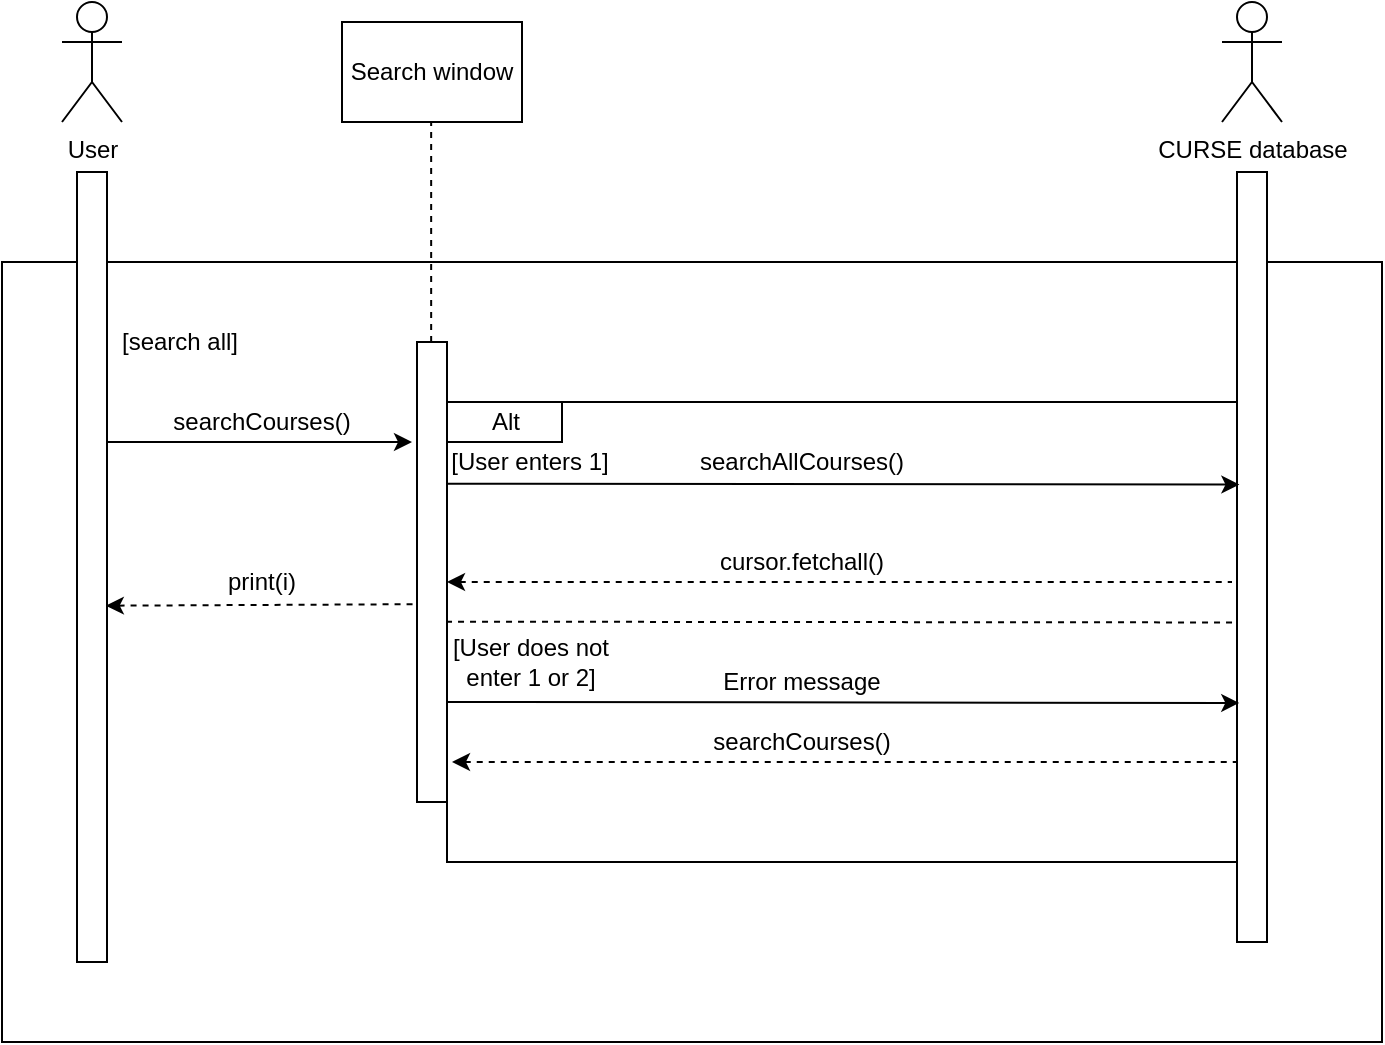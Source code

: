 <mxfile version="13.3.5" type="github">
  <diagram id="zPEwnvsFBbULz__Ok2F5" name="Page-1">
    <mxGraphModel dx="865" dy="483" grid="1" gridSize="10" guides="1" tooltips="1" connect="1" arrows="1" fold="1" page="1" pageScale="1" pageWidth="850" pageHeight="1100" math="0" shadow="0">
      <root>
        <mxCell id="0" />
        <mxCell id="1" parent="0" />
        <mxCell id="1YPFjCa7QF-v9QR7D7rn-1" value="" style="rounded=0;whiteSpace=wrap;html=1;" parent="1" vertex="1">
          <mxGeometry x="70" y="160" width="690" height="390" as="geometry" />
        </mxCell>
        <mxCell id="1YPFjCa7QF-v9QR7D7rn-2" value="CURSE database&lt;br&gt;" style="shape=umlActor;verticalLabelPosition=bottom;labelBackgroundColor=#ffffff;verticalAlign=top;html=1;outlineConnect=0;" parent="1" vertex="1">
          <mxGeometry x="680" y="30" width="30" height="60" as="geometry" />
        </mxCell>
        <mxCell id="1YPFjCa7QF-v9QR7D7rn-3" value="User" style="shape=umlActor;verticalLabelPosition=bottom;labelBackgroundColor=#ffffff;verticalAlign=top;html=1;outlineConnect=0;" parent="1" vertex="1">
          <mxGeometry x="100" y="30" width="30" height="60" as="geometry" />
        </mxCell>
        <mxCell id="1YPFjCa7QF-v9QR7D7rn-12" value="" style="rounded=0;whiteSpace=wrap;html=1;" parent="1" vertex="1">
          <mxGeometry x="107.5" y="115" width="15" height="395" as="geometry" />
        </mxCell>
        <mxCell id="1YPFjCa7QF-v9QR7D7rn-14" value="Search window" style="rounded=0;whiteSpace=wrap;html=1;" parent="1" vertex="1">
          <mxGeometry x="240" y="40" width="90" height="50" as="geometry" />
        </mxCell>
        <mxCell id="1YPFjCa7QF-v9QR7D7rn-16" value="" style="endArrow=classic;html=1;" parent="1" edge="1">
          <mxGeometry width="50" height="50" relative="1" as="geometry">
            <mxPoint x="122.5" y="250" as="sourcePoint" />
            <mxPoint x="275" y="250" as="targetPoint" />
          </mxGeometry>
        </mxCell>
        <mxCell id="1YPFjCa7QF-v9QR7D7rn-18" value="searchCourses()" style="text;html=1;strokeColor=none;fillColor=none;align=center;verticalAlign=middle;whiteSpace=wrap;rounded=0;" parent="1" vertex="1">
          <mxGeometry x="180" y="230" width="40" height="20" as="geometry" />
        </mxCell>
        <mxCell id="1YPFjCa7QF-v9QR7D7rn-19" value="" style="endArrow=none;dashed=1;html=1;" parent="1" edge="1">
          <mxGeometry width="50" height="50" relative="1" as="geometry">
            <mxPoint x="284.58" y="200" as="sourcePoint" />
            <mxPoint x="284.58" y="90" as="targetPoint" />
          </mxGeometry>
        </mxCell>
        <mxCell id="1YPFjCa7QF-v9QR7D7rn-26" value="print(i)" style="text;html=1;strokeColor=none;fillColor=none;align=center;verticalAlign=middle;whiteSpace=wrap;rounded=0;" parent="1" vertex="1">
          <mxGeometry x="180" y="310" width="40" height="20" as="geometry" />
        </mxCell>
        <mxCell id="1YPFjCa7QF-v9QR7D7rn-27" value="" style="endArrow=none;dashed=1;html=1;startArrow=classic;startFill=1;entryX=-0.031;entryY=0.57;entryDx=0;entryDy=0;entryPerimeter=0;exitX=0.961;exitY=0.549;exitDx=0;exitDy=0;exitPerimeter=0;" parent="1" edge="1" target="1YPFjCa7QF-v9QR7D7rn-15" source="1YPFjCa7QF-v9QR7D7rn-12">
          <mxGeometry width="50" height="50" relative="1" as="geometry">
            <mxPoint x="120" y="340" as="sourcePoint" />
            <mxPoint x="277.5" y="340" as="targetPoint" />
          </mxGeometry>
        </mxCell>
        <mxCell id="1YPFjCa7QF-v9QR7D7rn-30" value="[search all]" style="text;html=1;strokeColor=none;fillColor=none;align=center;verticalAlign=middle;whiteSpace=wrap;rounded=0;" parent="1" vertex="1">
          <mxGeometry x="120" y="190" width="77.5" height="20" as="geometry" />
        </mxCell>
        <mxCell id="FwCJ0pQsF0AwDz_81smR-1" value="" style="rounded=0;whiteSpace=wrap;html=1;" vertex="1" parent="1">
          <mxGeometry x="292.5" y="230" width="407.5" height="230" as="geometry" />
        </mxCell>
        <mxCell id="1YPFjCa7QF-v9QR7D7rn-13" value="" style="rounded=0;whiteSpace=wrap;html=1;" parent="1" vertex="1">
          <mxGeometry x="687.5" y="115" width="15" height="385" as="geometry" />
        </mxCell>
        <mxCell id="1YPFjCa7QF-v9QR7D7rn-23" value="searchAllCourses()" style="text;html=1;strokeColor=none;fillColor=none;align=center;verticalAlign=middle;whiteSpace=wrap;rounded=0;" parent="1" vertex="1">
          <mxGeometry x="450" y="250" width="40" height="20" as="geometry" />
        </mxCell>
        <mxCell id="1YPFjCa7QF-v9QR7D7rn-22" value="" style="endArrow=classic;html=1;entryX=0.079;entryY=0.406;entryDx=0;entryDy=0;entryPerimeter=0;exitX=1.004;exitY=0.308;exitDx=0;exitDy=0;exitPerimeter=0;" parent="1" target="1YPFjCa7QF-v9QR7D7rn-13" edge="1" source="1YPFjCa7QF-v9QR7D7rn-15">
          <mxGeometry width="50" height="50" relative="1" as="geometry">
            <mxPoint x="292.5" y="270" as="sourcePoint" />
            <mxPoint x="680" y="271" as="targetPoint" />
          </mxGeometry>
        </mxCell>
        <mxCell id="1YPFjCa7QF-v9QR7D7rn-24" value="" style="endArrow=none;dashed=1;html=1;startArrow=classic;startFill=1;" parent="1" edge="1">
          <mxGeometry width="50" height="50" relative="1" as="geometry">
            <mxPoint x="292.5" y="320" as="sourcePoint" />
            <mxPoint x="685" y="320" as="targetPoint" />
          </mxGeometry>
        </mxCell>
        <mxCell id="1YPFjCa7QF-v9QR7D7rn-15" value="" style="rounded=0;whiteSpace=wrap;html=1;" parent="1" vertex="1">
          <mxGeometry x="277.5" y="200" width="15" height="230" as="geometry" />
        </mxCell>
        <mxCell id="1YPFjCa7QF-v9QR7D7rn-25" value="cursor.fetchall()" style="text;html=1;strokeColor=none;fillColor=none;align=center;verticalAlign=middle;whiteSpace=wrap;rounded=0;" parent="1" vertex="1">
          <mxGeometry x="450" y="300" width="40" height="20" as="geometry" />
        </mxCell>
        <mxCell id="FwCJ0pQsF0AwDz_81smR-2" value="Alt" style="rounded=0;whiteSpace=wrap;html=1;" vertex="1" parent="1">
          <mxGeometry x="292.5" y="230" width="57.5" height="20" as="geometry" />
        </mxCell>
        <mxCell id="FwCJ0pQsF0AwDz_81smR-3" value="" style="endArrow=none;dashed=1;html=1;exitX=0.968;exitY=0.608;exitDx=0;exitDy=0;exitPerimeter=0;entryX=-0.009;entryY=0.585;entryDx=0;entryDy=0;entryPerimeter=0;" edge="1" parent="1" source="1YPFjCa7QF-v9QR7D7rn-15" target="1YPFjCa7QF-v9QR7D7rn-13">
          <mxGeometry width="50" height="50" relative="1" as="geometry">
            <mxPoint x="297.5" y="350" as="sourcePoint" />
            <mxPoint x="687.5" y="350" as="targetPoint" />
          </mxGeometry>
        </mxCell>
        <mxCell id="FwCJ0pQsF0AwDz_81smR-4" value="[User enters 1]" style="text;html=1;strokeColor=none;fillColor=none;align=center;verticalAlign=middle;whiteSpace=wrap;rounded=0;" vertex="1" parent="1">
          <mxGeometry x="284.38" y="255" width="100" height="10" as="geometry" />
        </mxCell>
        <mxCell id="FwCJ0pQsF0AwDz_81smR-6" value="[User does not enter 1 or 2]" style="text;html=1;strokeColor=none;fillColor=none;align=center;verticalAlign=middle;whiteSpace=wrap;rounded=0;" vertex="1" parent="1">
          <mxGeometry x="290.01" y="350" width="88.75" height="20" as="geometry" />
        </mxCell>
        <mxCell id="FwCJ0pQsF0AwDz_81smR-8" value="" style="endArrow=classic;html=1;entryX=0.079;entryY=0.406;entryDx=0;entryDy=0;entryPerimeter=0;exitX=1.004;exitY=0.308;exitDx=0;exitDy=0;exitPerimeter=0;" edge="1" parent="1">
          <mxGeometry width="50" height="50" relative="1" as="geometry">
            <mxPoint x="292.5" y="380" as="sourcePoint" />
            <mxPoint x="688.625" y="380.47" as="targetPoint" />
          </mxGeometry>
        </mxCell>
        <mxCell id="FwCJ0pQsF0AwDz_81smR-10" value="Error message" style="text;html=1;strokeColor=none;fillColor=none;align=center;verticalAlign=middle;whiteSpace=wrap;rounded=0;" vertex="1" parent="1">
          <mxGeometry x="423.12" y="360" width="93.75" height="20" as="geometry" />
        </mxCell>
        <mxCell id="FwCJ0pQsF0AwDz_81smR-11" value="" style="endArrow=none;dashed=1;html=1;startArrow=classic;startFill=1;" edge="1" parent="1">
          <mxGeometry width="50" height="50" relative="1" as="geometry">
            <mxPoint x="295" y="410" as="sourcePoint" />
            <mxPoint x="687.5" y="410" as="targetPoint" />
          </mxGeometry>
        </mxCell>
        <mxCell id="FwCJ0pQsF0AwDz_81smR-12" value="searchCourses()" style="text;html=1;strokeColor=none;fillColor=none;align=center;verticalAlign=middle;whiteSpace=wrap;rounded=0;" vertex="1" parent="1">
          <mxGeometry x="449.99" y="390" width="40" height="20" as="geometry" />
        </mxCell>
      </root>
    </mxGraphModel>
  </diagram>
</mxfile>
